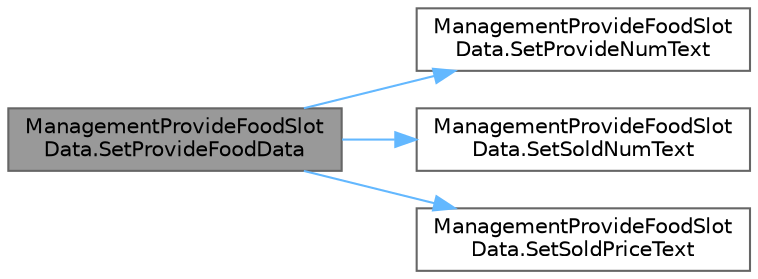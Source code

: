 digraph "ManagementProvideFoodSlotData.SetProvideFoodData"
{
 // LATEX_PDF_SIZE
  bgcolor="transparent";
  edge [fontname=Helvetica,fontsize=10,labelfontname=Helvetica,labelfontsize=10];
  node [fontname=Helvetica,fontsize=10,shape=box,height=0.2,width=0.4];
  rankdir="LR";
  Node1 [id="Node000001",label="ManagementProvideFoodSlot\lData.SetProvideFoodData",height=0.2,width=0.4,color="gray40", fillcolor="grey60", style="filled", fontcolor="black",tooltip=" "];
  Node1 -> Node2 [id="edge1_Node000001_Node000002",color="steelblue1",style="solid",tooltip=" "];
  Node2 [id="Node000002",label="ManagementProvideFoodSlot\lData.SetProvideNumText",height=0.2,width=0.4,color="grey40", fillcolor="white", style="filled",URL="$class_management_provide_food_slot_data.html#a36769d8269b4e0246caa67af8ba9498d",tooltip=" "];
  Node1 -> Node3 [id="edge2_Node000001_Node000003",color="steelblue1",style="solid",tooltip=" "];
  Node3 [id="Node000003",label="ManagementProvideFoodSlot\lData.SetSoldNumText",height=0.2,width=0.4,color="grey40", fillcolor="white", style="filled",URL="$class_management_provide_food_slot_data.html#a764d983eaab4b2abe25e1ea78129a011",tooltip=" "];
  Node1 -> Node4 [id="edge3_Node000001_Node000004",color="steelblue1",style="solid",tooltip=" "];
  Node4 [id="Node000004",label="ManagementProvideFoodSlot\lData.SetSoldPriceText",height=0.2,width=0.4,color="grey40", fillcolor="white", style="filled",URL="$class_management_provide_food_slot_data.html#aa7fe27a56c432f85d13b201db1cf822c",tooltip=" "];
}
